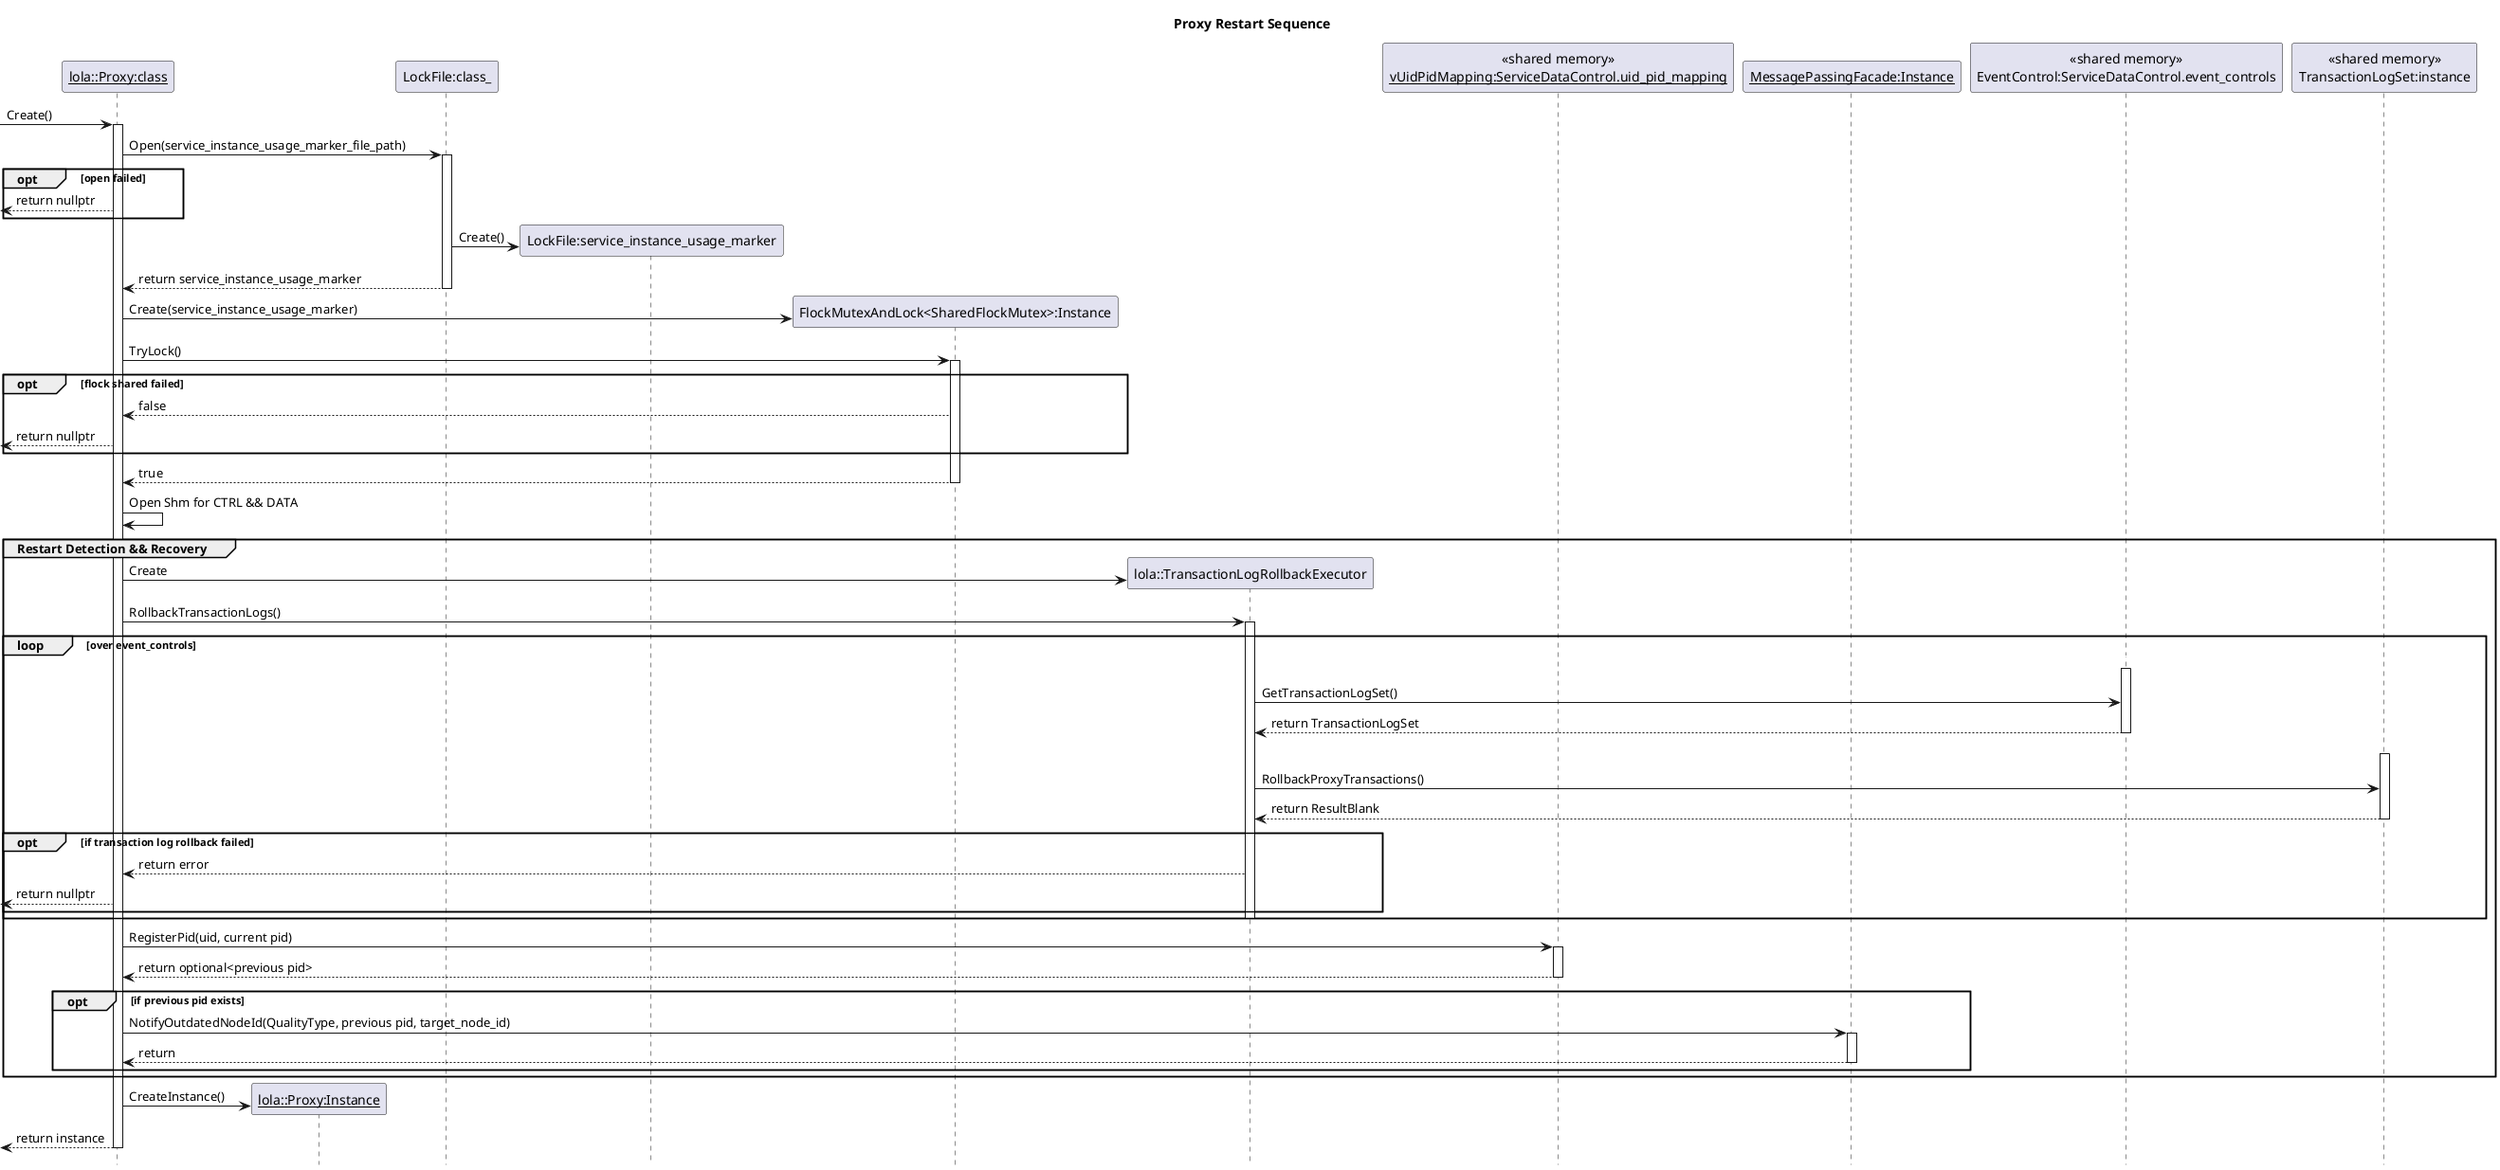 @startuml proxy_restart_sequence
title "Proxy Restart Sequence"
hide footbox

participant "<u>lola::Proxy:class</u>" as Proxy
participant "<u>lola::Proxy:Instance</u>" as ProxyInstance
participant "LockFile:class_" as LockFile
participant "LockFile:service_instance_usage_marker" as Marker
participant "FlockMutexAndLock<SharedFlockMutex>:Instance" as FlockMutex
participant "lola::TransactionLogRollbackExecutor" as RollbackExecutor
participant "<<shared memory>>\n<u>vUidPidMapping:ServiceDataControl.uid_pid_mapping</u>" as UidPidMapping
participant "<u>MessagePassingFacade:Instance</u>" as MessageFacade
participant "<<shared memory>>\nEventControl:ServiceDataControl.event_controls" as EventControl
participant "<<shared memory>>\nTransactionLogSet:instance" as TransactionLogSet

[-> Proxy: Create()
activate Proxy

Proxy -> LockFile: Open(service_instance_usage_marker_file_path)
activate LockFile

opt open failed
    [<-- Proxy: return nullptr
end opt

create Marker
LockFile -> Marker: Create()
Proxy <-- LockFile: return service_instance_usage_marker
deactivate LockFile

create FlockMutex
Proxy -> FlockMutex: Create(service_instance_usage_marker)
Proxy -> FlockMutex: TryLock()
activate FlockMutex

opt flock shared failed
    Proxy <-- FlockMutex: false
    [<-- Proxy: return nullptr
end opt

Proxy <-- FlockMutex: true
deactivate FlockMutex

Proxy -> Proxy: Open Shm for CTRL && DATA

group Restart Detection && Recovery
    create RollbackExecutor
    Proxy -> RollbackExecutor: Create
    Proxy -> RollbackExecutor: RollbackTransactionLogs()
    activate RollbackExecutor

    loop over event_controls
        EventControl -[#white]> EventControl
        activate EventControl
        RollbackExecutor -> EventControl: GetTransactionLogSet()
        RollbackExecutor <-- EventControl: return TransactionLogSet
        deactivate EventControl

        TransactionLogSet -[#white]> TransactionLogSet
        activate TransactionLogSet
        RollbackExecutor -> TransactionLogSet: RollbackProxyTransactions()
        RollbackExecutor <-- TransactionLogSet: return ResultBlank
        deactivate TransactionLogSet

        opt if transaction log rollback failed
            Proxy <-- RollbackExecutor: return error
            [<-- Proxy: return nullptr
        end opt
        deactivate RollbackExecutor
    end

    Proxy -> UidPidMapping: RegisterPid(uid, current pid)
    activate UidPidMapping
    Proxy <-- UidPidMapping: return optional<previous pid>
    deactivate UidPidMapping

    opt if previous pid exists
        Proxy -> MessageFacade: NotifyOutdatedNodeId(QualityType, previous pid, target_node_id)
        activate MessageFacade
        Proxy <-- MessageFacade: return
        deactivate MessageFacade
    end opt
end

create ProxyInstance
Proxy -> ProxyInstance: CreateInstance()
[<-- Proxy: return instance
deactivate Proxy

@enduml
